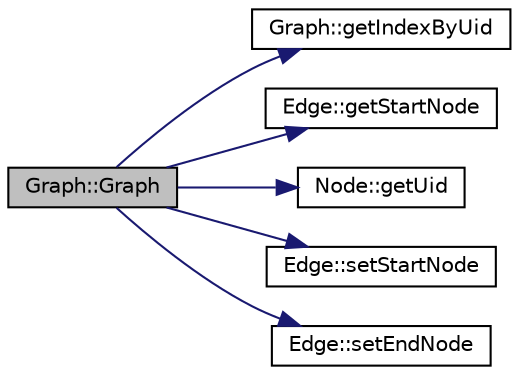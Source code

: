digraph "Graph::Graph"
{
  edge [fontname="Helvetica",fontsize="10",labelfontname="Helvetica",labelfontsize="10"];
  node [fontname="Helvetica",fontsize="10",shape=record];
  rankdir="LR";
  Node1 [label="Graph::Graph",height=0.2,width=0.4,color="black", fillcolor="grey75", style="filled", fontcolor="black"];
  Node1 -> Node2 [color="midnightblue",fontsize="10",style="solid",fontname="Helvetica"];
  Node2 [label="Graph::getIndexByUid",height=0.2,width=0.4,color="black", fillcolor="white", style="filled",URL="$class_graph.html#a2d8d8d9edb8a496d5c252132cdbbbc08",tooltip="getIndexByUid "];
  Node1 -> Node3 [color="midnightblue",fontsize="10",style="solid",fontname="Helvetica"];
  Node3 [label="Edge::getStartNode",height=0.2,width=0.4,color="black", fillcolor="white", style="filled",URL="$class_edge.html#aa83e468b6d797b013ab60fc43e6af8a6",tooltip="Getter Start Node. "];
  Node1 -> Node4 [color="midnightblue",fontsize="10",style="solid",fontname="Helvetica"];
  Node4 [label="Node::getUid",height=0.2,width=0.4,color="black", fillcolor="white", style="filled",URL="$class_node.html#a53a0fb412c1047a27e07e7e4c5749bee",tooltip="Getter UID. "];
  Node1 -> Node5 [color="midnightblue",fontsize="10",style="solid",fontname="Helvetica"];
  Node5 [label="Edge::setStartNode",height=0.2,width=0.4,color="black", fillcolor="white", style="filled",URL="$class_edge.html#a4a63f185bbe9f712381da62cdc3e33cc",tooltip="Setter Start Node. "];
  Node1 -> Node6 [color="midnightblue",fontsize="10",style="solid",fontname="Helvetica"];
  Node6 [label="Edge::setEndNode",height=0.2,width=0.4,color="black", fillcolor="white", style="filled",URL="$class_edge.html#a5d73c839006c47140491c76dcca2739e",tooltip="Setter End Node. "];
}
